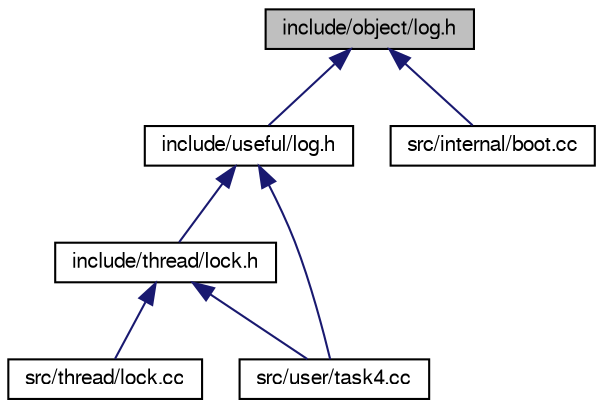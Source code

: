 digraph "include/object/log.h"
{
  bgcolor="transparent";
  edge [fontname="FreeSans",fontsize="10",labelfontname="FreeSans",labelfontsize="10"];
  node [fontname="FreeSans",fontsize="10",shape=record];
  Node1 [label="include/object/log.h",height=0.2,width=0.4,color="black", fillcolor="grey75", style="filled" fontcolor="black"];
  Node1 -> Node2 [dir="back",color="midnightblue",fontsize="10",style="solid",fontname="FreeSans"];
  Node2 [label="include/useful/log.h",height=0.2,width=0.4,color="black",URL="$useful_2log_8h.html"];
  Node2 -> Node3 [dir="back",color="midnightblue",fontsize="10",style="solid",fontname="FreeSans"];
  Node3 [label="include/thread/lock.h",height=0.2,width=0.4,color="black",URL="$lock_8h.html"];
  Node3 -> Node4 [dir="back",color="midnightblue",fontsize="10",style="solid",fontname="FreeSans"];
  Node4 [label="src/thread/lock.cc",height=0.2,width=0.4,color="black",URL="$lock_8cc.html"];
  Node3 -> Node5 [dir="back",color="midnightblue",fontsize="10",style="solid",fontname="FreeSans"];
  Node5 [label="src/user/task4.cc",height=0.2,width=0.4,color="black",URL="$task4_8cc.html"];
  Node2 -> Node5 [dir="back",color="midnightblue",fontsize="10",style="solid",fontname="FreeSans"];
  Node1 -> Node6 [dir="back",color="midnightblue",fontsize="10",style="solid",fontname="FreeSans"];
  Node6 [label="src/internal/boot.cc",height=0.2,width=0.4,color="black",URL="$boot_8cc.html",tooltip="startup code "];
}
